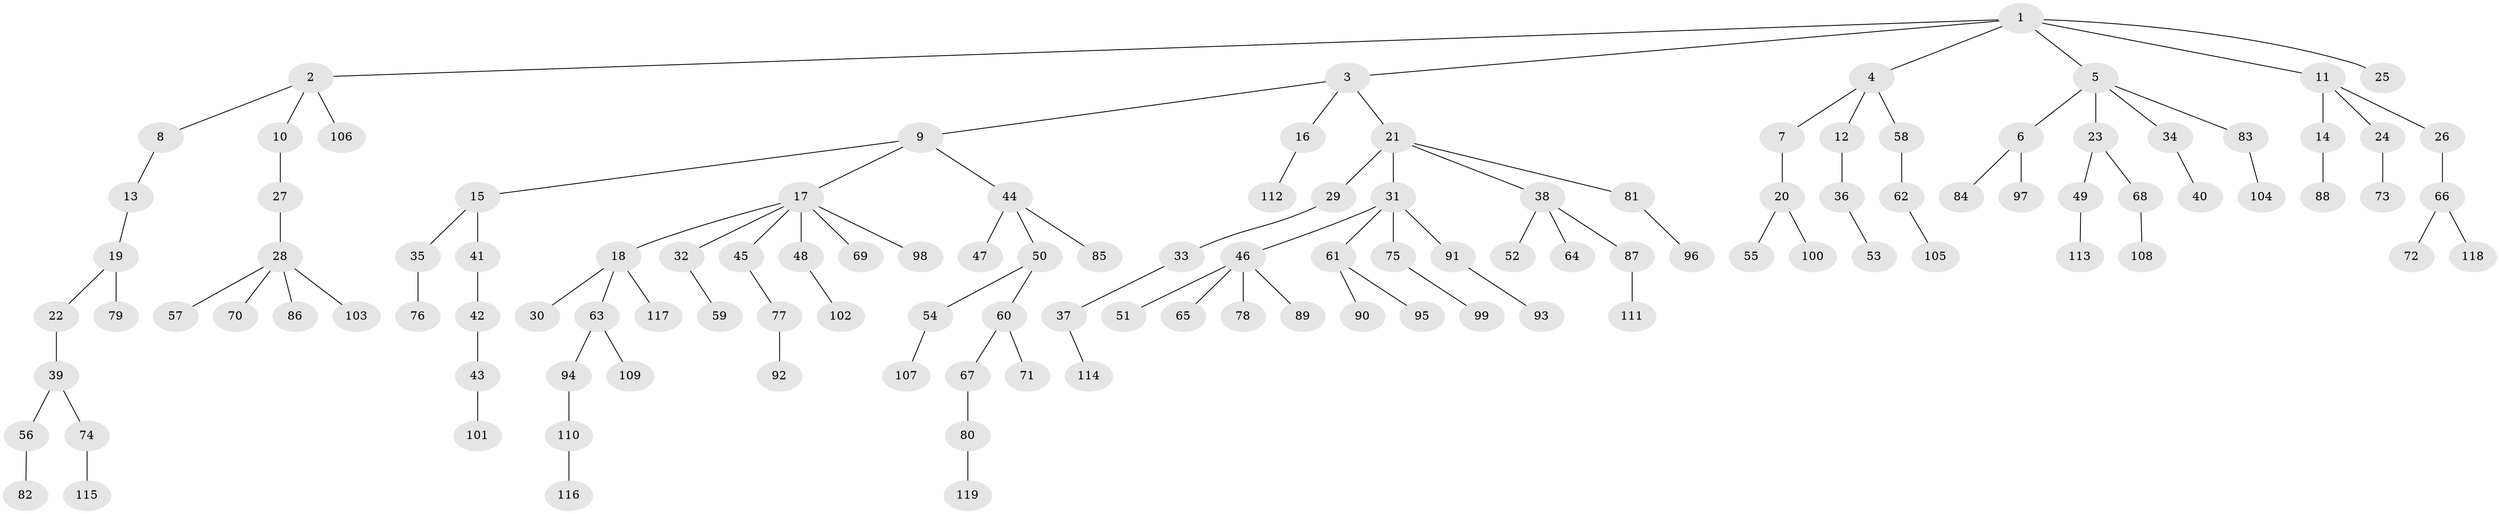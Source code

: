 // coarse degree distribution, {2: 0.2891566265060241, 1: 0.5783132530120482, 5: 0.060240963855421686, 4: 0.024096385542168676, 3: 0.024096385542168676, 18: 0.012048192771084338, 11: 0.012048192771084338}
// Generated by graph-tools (version 1.1) at 2025/55/03/04/25 21:55:58]
// undirected, 119 vertices, 118 edges
graph export_dot {
graph [start="1"]
  node [color=gray90,style=filled];
  1;
  2;
  3;
  4;
  5;
  6;
  7;
  8;
  9;
  10;
  11;
  12;
  13;
  14;
  15;
  16;
  17;
  18;
  19;
  20;
  21;
  22;
  23;
  24;
  25;
  26;
  27;
  28;
  29;
  30;
  31;
  32;
  33;
  34;
  35;
  36;
  37;
  38;
  39;
  40;
  41;
  42;
  43;
  44;
  45;
  46;
  47;
  48;
  49;
  50;
  51;
  52;
  53;
  54;
  55;
  56;
  57;
  58;
  59;
  60;
  61;
  62;
  63;
  64;
  65;
  66;
  67;
  68;
  69;
  70;
  71;
  72;
  73;
  74;
  75;
  76;
  77;
  78;
  79;
  80;
  81;
  82;
  83;
  84;
  85;
  86;
  87;
  88;
  89;
  90;
  91;
  92;
  93;
  94;
  95;
  96;
  97;
  98;
  99;
  100;
  101;
  102;
  103;
  104;
  105;
  106;
  107;
  108;
  109;
  110;
  111;
  112;
  113;
  114;
  115;
  116;
  117;
  118;
  119;
  1 -- 2;
  1 -- 3;
  1 -- 4;
  1 -- 5;
  1 -- 11;
  1 -- 25;
  2 -- 8;
  2 -- 10;
  2 -- 106;
  3 -- 9;
  3 -- 16;
  3 -- 21;
  4 -- 7;
  4 -- 12;
  4 -- 58;
  5 -- 6;
  5 -- 23;
  5 -- 34;
  5 -- 83;
  6 -- 84;
  6 -- 97;
  7 -- 20;
  8 -- 13;
  9 -- 15;
  9 -- 17;
  9 -- 44;
  10 -- 27;
  11 -- 14;
  11 -- 24;
  11 -- 26;
  12 -- 36;
  13 -- 19;
  14 -- 88;
  15 -- 35;
  15 -- 41;
  16 -- 112;
  17 -- 18;
  17 -- 32;
  17 -- 45;
  17 -- 48;
  17 -- 69;
  17 -- 98;
  18 -- 30;
  18 -- 63;
  18 -- 117;
  19 -- 22;
  19 -- 79;
  20 -- 55;
  20 -- 100;
  21 -- 29;
  21 -- 31;
  21 -- 38;
  21 -- 81;
  22 -- 39;
  23 -- 49;
  23 -- 68;
  24 -- 73;
  26 -- 66;
  27 -- 28;
  28 -- 57;
  28 -- 70;
  28 -- 86;
  28 -- 103;
  29 -- 33;
  31 -- 46;
  31 -- 61;
  31 -- 75;
  31 -- 91;
  32 -- 59;
  33 -- 37;
  34 -- 40;
  35 -- 76;
  36 -- 53;
  37 -- 114;
  38 -- 52;
  38 -- 64;
  38 -- 87;
  39 -- 56;
  39 -- 74;
  41 -- 42;
  42 -- 43;
  43 -- 101;
  44 -- 47;
  44 -- 50;
  44 -- 85;
  45 -- 77;
  46 -- 51;
  46 -- 65;
  46 -- 78;
  46 -- 89;
  48 -- 102;
  49 -- 113;
  50 -- 54;
  50 -- 60;
  54 -- 107;
  56 -- 82;
  58 -- 62;
  60 -- 67;
  60 -- 71;
  61 -- 90;
  61 -- 95;
  62 -- 105;
  63 -- 94;
  63 -- 109;
  66 -- 72;
  66 -- 118;
  67 -- 80;
  68 -- 108;
  74 -- 115;
  75 -- 99;
  77 -- 92;
  80 -- 119;
  81 -- 96;
  83 -- 104;
  87 -- 111;
  91 -- 93;
  94 -- 110;
  110 -- 116;
}
